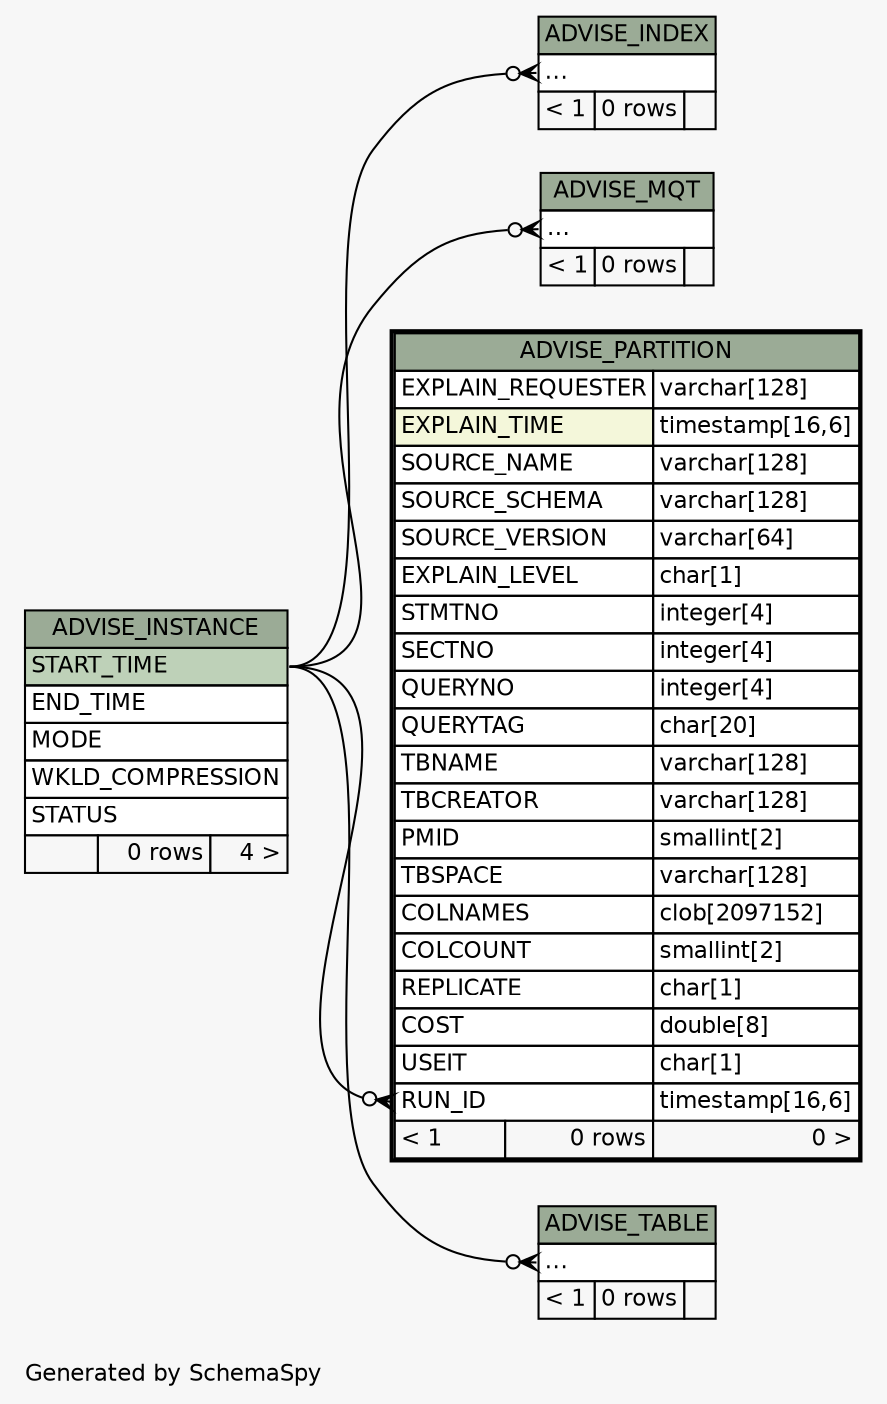 // dot 2.38.0 on Windows 10 10.0
// SchemaSpy rev Unknown
digraph "twoDegreesRelationshipsDiagram" {
  graph [
    rankdir="RL"
    bgcolor="#f7f7f7"
    label="\nGenerated by SchemaSpy"
    labeljust="l"
    nodesep="0.18"
    ranksep="0.46"
    fontname="Helvetica"
    fontsize="11"
  ];
  node [
    fontname="Helvetica"
    fontsize="11"
    shape="plaintext"
  ];
  edge [
    arrowsize="0.8"
  ];
  "ADVISE_INDEX":"elipses":w -> "ADVISE_INSTANCE":"START_TIME":e [arrowhead=none dir=back arrowtail=crowodot];
  "ADVISE_MQT":"elipses":w -> "ADVISE_INSTANCE":"START_TIME":e [arrowhead=none dir=back arrowtail=crowodot];
  "ADVISE_PARTITION":"RUN_ID":w -> "ADVISE_INSTANCE":"START_TIME":e [arrowhead=none dir=back arrowtail=crowodot];
  "ADVISE_TABLE":"elipses":w -> "ADVISE_INSTANCE":"START_TIME":e [arrowhead=none dir=back arrowtail=crowodot];
  "ADVISE_INDEX" [
    label=<
    <TABLE BORDER="0" CELLBORDER="1" CELLSPACING="0" BGCOLOR="#ffffff">
      <TR><TD COLSPAN="3" BGCOLOR="#9bab96" ALIGN="CENTER">ADVISE_INDEX</TD></TR>
      <TR><TD PORT="elipses" COLSPAN="3" ALIGN="LEFT">...</TD></TR>
      <TR><TD ALIGN="LEFT" BGCOLOR="#f7f7f7">&lt; 1</TD><TD ALIGN="RIGHT" BGCOLOR="#f7f7f7">0 rows</TD><TD ALIGN="RIGHT" BGCOLOR="#f7f7f7">  </TD></TR>
    </TABLE>>
    URL="ADVISE_INDEX.html"
    tooltip="ADVISE_INDEX"
  ];
  "ADVISE_INSTANCE" [
    label=<
    <TABLE BORDER="0" CELLBORDER="1" CELLSPACING="0" BGCOLOR="#ffffff">
      <TR><TD COLSPAN="3" BGCOLOR="#9bab96" ALIGN="CENTER">ADVISE_INSTANCE</TD></TR>
      <TR><TD PORT="START_TIME" COLSPAN="3" BGCOLOR="#bed1b8" ALIGN="LEFT">START_TIME</TD></TR>
      <TR><TD PORT="END_TIME" COLSPAN="3" ALIGN="LEFT">END_TIME</TD></TR>
      <TR><TD PORT="MODE" COLSPAN="3" ALIGN="LEFT">MODE</TD></TR>
      <TR><TD PORT="WKLD_COMPRESSION" COLSPAN="3" ALIGN="LEFT">WKLD_COMPRESSION</TD></TR>
      <TR><TD PORT="STATUS" COLSPAN="3" ALIGN="LEFT">STATUS</TD></TR>
      <TR><TD ALIGN="LEFT" BGCOLOR="#f7f7f7">  </TD><TD ALIGN="RIGHT" BGCOLOR="#f7f7f7">0 rows</TD><TD ALIGN="RIGHT" BGCOLOR="#f7f7f7">4 &gt;</TD></TR>
    </TABLE>>
    URL="ADVISE_INSTANCE.html"
    tooltip="ADVISE_INSTANCE"
  ];
  "ADVISE_MQT" [
    label=<
    <TABLE BORDER="0" CELLBORDER="1" CELLSPACING="0" BGCOLOR="#ffffff">
      <TR><TD COLSPAN="3" BGCOLOR="#9bab96" ALIGN="CENTER">ADVISE_MQT</TD></TR>
      <TR><TD PORT="elipses" COLSPAN="3" ALIGN="LEFT">...</TD></TR>
      <TR><TD ALIGN="LEFT" BGCOLOR="#f7f7f7">&lt; 1</TD><TD ALIGN="RIGHT" BGCOLOR="#f7f7f7">0 rows</TD><TD ALIGN="RIGHT" BGCOLOR="#f7f7f7">  </TD></TR>
    </TABLE>>
    URL="ADVISE_MQT.html"
    tooltip="ADVISE_MQT"
  ];
  "ADVISE_PARTITION" [
    label=<
    <TABLE BORDER="2" CELLBORDER="1" CELLSPACING="0" BGCOLOR="#ffffff">
      <TR><TD COLSPAN="3" BGCOLOR="#9bab96" ALIGN="CENTER">ADVISE_PARTITION</TD></TR>
      <TR><TD PORT="EXPLAIN_REQUESTER" COLSPAN="2" ALIGN="LEFT">EXPLAIN_REQUESTER</TD><TD PORT="EXPLAIN_REQUESTER.type" ALIGN="LEFT">varchar[128]</TD></TR>
      <TR><TD PORT="EXPLAIN_TIME" COLSPAN="2" BGCOLOR="#f4f7da" ALIGN="LEFT">EXPLAIN_TIME</TD><TD PORT="EXPLAIN_TIME.type" ALIGN="LEFT">timestamp[16,6]</TD></TR>
      <TR><TD PORT="SOURCE_NAME" COLSPAN="2" ALIGN="LEFT">SOURCE_NAME</TD><TD PORT="SOURCE_NAME.type" ALIGN="LEFT">varchar[128]</TD></TR>
      <TR><TD PORT="SOURCE_SCHEMA" COLSPAN="2" ALIGN="LEFT">SOURCE_SCHEMA</TD><TD PORT="SOURCE_SCHEMA.type" ALIGN="LEFT">varchar[128]</TD></TR>
      <TR><TD PORT="SOURCE_VERSION" COLSPAN="2" ALIGN="LEFT">SOURCE_VERSION</TD><TD PORT="SOURCE_VERSION.type" ALIGN="LEFT">varchar[64]</TD></TR>
      <TR><TD PORT="EXPLAIN_LEVEL" COLSPAN="2" ALIGN="LEFT">EXPLAIN_LEVEL</TD><TD PORT="EXPLAIN_LEVEL.type" ALIGN="LEFT">char[1]</TD></TR>
      <TR><TD PORT="STMTNO" COLSPAN="2" ALIGN="LEFT">STMTNO</TD><TD PORT="STMTNO.type" ALIGN="LEFT">integer[4]</TD></TR>
      <TR><TD PORT="SECTNO" COLSPAN="2" ALIGN="LEFT">SECTNO</TD><TD PORT="SECTNO.type" ALIGN="LEFT">integer[4]</TD></TR>
      <TR><TD PORT="QUERYNO" COLSPAN="2" ALIGN="LEFT">QUERYNO</TD><TD PORT="QUERYNO.type" ALIGN="LEFT">integer[4]</TD></TR>
      <TR><TD PORT="QUERYTAG" COLSPAN="2" ALIGN="LEFT">QUERYTAG</TD><TD PORT="QUERYTAG.type" ALIGN="LEFT">char[20]</TD></TR>
      <TR><TD PORT="TBNAME" COLSPAN="2" ALIGN="LEFT">TBNAME</TD><TD PORT="TBNAME.type" ALIGN="LEFT">varchar[128]</TD></TR>
      <TR><TD PORT="TBCREATOR" COLSPAN="2" ALIGN="LEFT">TBCREATOR</TD><TD PORT="TBCREATOR.type" ALIGN="LEFT">varchar[128]</TD></TR>
      <TR><TD PORT="PMID" COLSPAN="2" ALIGN="LEFT">PMID</TD><TD PORT="PMID.type" ALIGN="LEFT">smallint[2]</TD></TR>
      <TR><TD PORT="TBSPACE" COLSPAN="2" ALIGN="LEFT">TBSPACE</TD><TD PORT="TBSPACE.type" ALIGN="LEFT">varchar[128]</TD></TR>
      <TR><TD PORT="COLNAMES" COLSPAN="2" ALIGN="LEFT">COLNAMES</TD><TD PORT="COLNAMES.type" ALIGN="LEFT">clob[2097152]</TD></TR>
      <TR><TD PORT="COLCOUNT" COLSPAN="2" ALIGN="LEFT">COLCOUNT</TD><TD PORT="COLCOUNT.type" ALIGN="LEFT">smallint[2]</TD></TR>
      <TR><TD PORT="REPLICATE" COLSPAN="2" ALIGN="LEFT">REPLICATE</TD><TD PORT="REPLICATE.type" ALIGN="LEFT">char[1]</TD></TR>
      <TR><TD PORT="COST" COLSPAN="2" ALIGN="LEFT">COST</TD><TD PORT="COST.type" ALIGN="LEFT">double[8]</TD></TR>
      <TR><TD PORT="USEIT" COLSPAN="2" ALIGN="LEFT">USEIT</TD><TD PORT="USEIT.type" ALIGN="LEFT">char[1]</TD></TR>
      <TR><TD PORT="RUN_ID" COLSPAN="2" ALIGN="LEFT">RUN_ID</TD><TD PORT="RUN_ID.type" ALIGN="LEFT">timestamp[16,6]</TD></TR>
      <TR><TD ALIGN="LEFT" BGCOLOR="#f7f7f7">&lt; 1</TD><TD ALIGN="RIGHT" BGCOLOR="#f7f7f7">0 rows</TD><TD ALIGN="RIGHT" BGCOLOR="#f7f7f7">0 &gt;</TD></TR>
    </TABLE>>
    URL="ADVISE_PARTITION.html"
    tooltip="ADVISE_PARTITION"
  ];
  "ADVISE_TABLE" [
    label=<
    <TABLE BORDER="0" CELLBORDER="1" CELLSPACING="0" BGCOLOR="#ffffff">
      <TR><TD COLSPAN="3" BGCOLOR="#9bab96" ALIGN="CENTER">ADVISE_TABLE</TD></TR>
      <TR><TD PORT="elipses" COLSPAN="3" ALIGN="LEFT">...</TD></TR>
      <TR><TD ALIGN="LEFT" BGCOLOR="#f7f7f7">&lt; 1</TD><TD ALIGN="RIGHT" BGCOLOR="#f7f7f7">0 rows</TD><TD ALIGN="RIGHT" BGCOLOR="#f7f7f7">  </TD></TR>
    </TABLE>>
    URL="ADVISE_TABLE.html"
    tooltip="ADVISE_TABLE"
  ];
}
